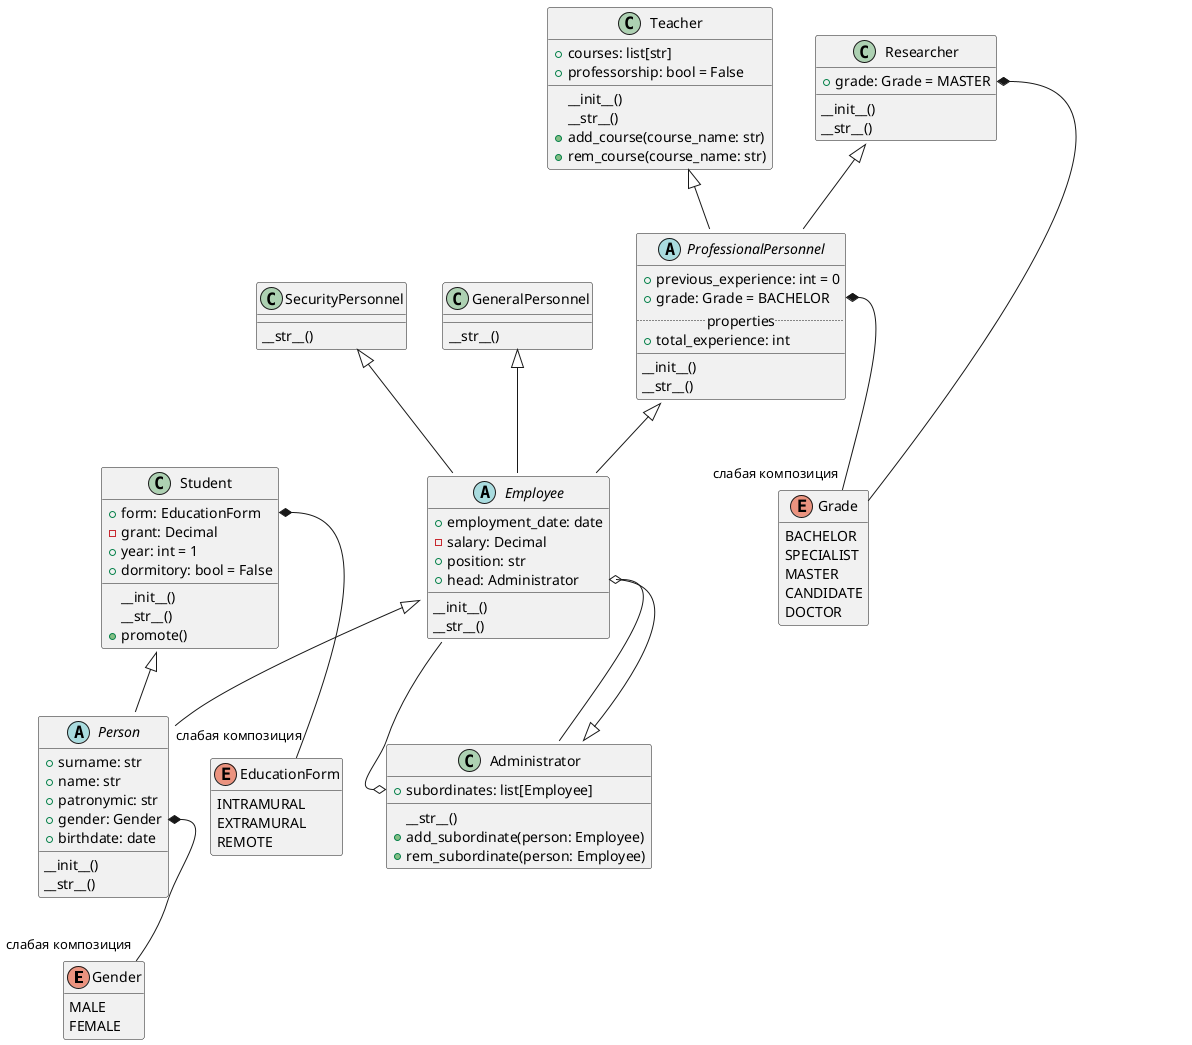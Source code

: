 @startuml

hide enum empty members

enum Gender {
    MALE
    FEMALE
}

enum Grade {
    BACHELOR
    SPECIALIST
    MASTER
    CANDIDATE
    DOCTOR
}

enum EducationForm {
    INTRAMURAL
    EXTRAMURAL
    REMOTE
}


class Student {
    +form: EducationForm
    -grant: Decimal
    +year: int = 1
    +dormitory: bool = False
    __init__()
    __str__()
    +promote()
}
Student <|-- Person
Student::form *-- "слабая композиция" EducationForm


class Teacher {
    +courses: list[str]
    +professorship: bool = False
    __init__()
    __str__()
    +add_course(course_name: str)
    +rem_course(course_name: str)
}
Teacher <|-- ProfessionalPersonnel


class Researcher {
    +grade: Grade = MASTER
    __init__()
    __str__()
}
Researcher <|-- ProfessionalPersonnel
Researcher::grade *-- Grade


abstract class ProfessionalPersonnel {
    +previous_experience: int = 0
    +grade: Grade = BACHELOR
    .. properties ..
    +total_experience: int
    __
    __init__()
    __str__()
}
ProfessionalPersonnel <|-- Employee
ProfessionalPersonnel::grade *-- "слабая композиция" Grade


class Administrator {
    +subordinates: list[Employee]
    __str__()
    +add_subordinate(person: Employee)
    +rem_subordinate(person: Employee)
}
Administrator <|-down- Employee
Administrator::subordinates o-- Employee


class SecurityPersonnel
SecurityPersonnel : __str__()
SecurityPersonnel <|-- Employee


class GeneralPersonnel
GeneralPersonnel : __str__()
GeneralPersonnel <|-- Employee


abstract class Employee {
    +employment_date: date
    -salary: Decimal
    +position: str
    +head: Administrator
    __init__()
    __str__()
}
Employee <|-- Person
Employee::head o-- Administrator


abstract class Person {
    +surname: str
    +name: str
    +patronymic: str
    +gender: Gender
    +birthdate: date
    __init__()
    __str__()
}
Person::gender *-- "слабая композиция" Gender
'note bottom of Person
'    Все атрибуты задаются
'    с помощью параметров
'    конструктора
'end note

@enduml